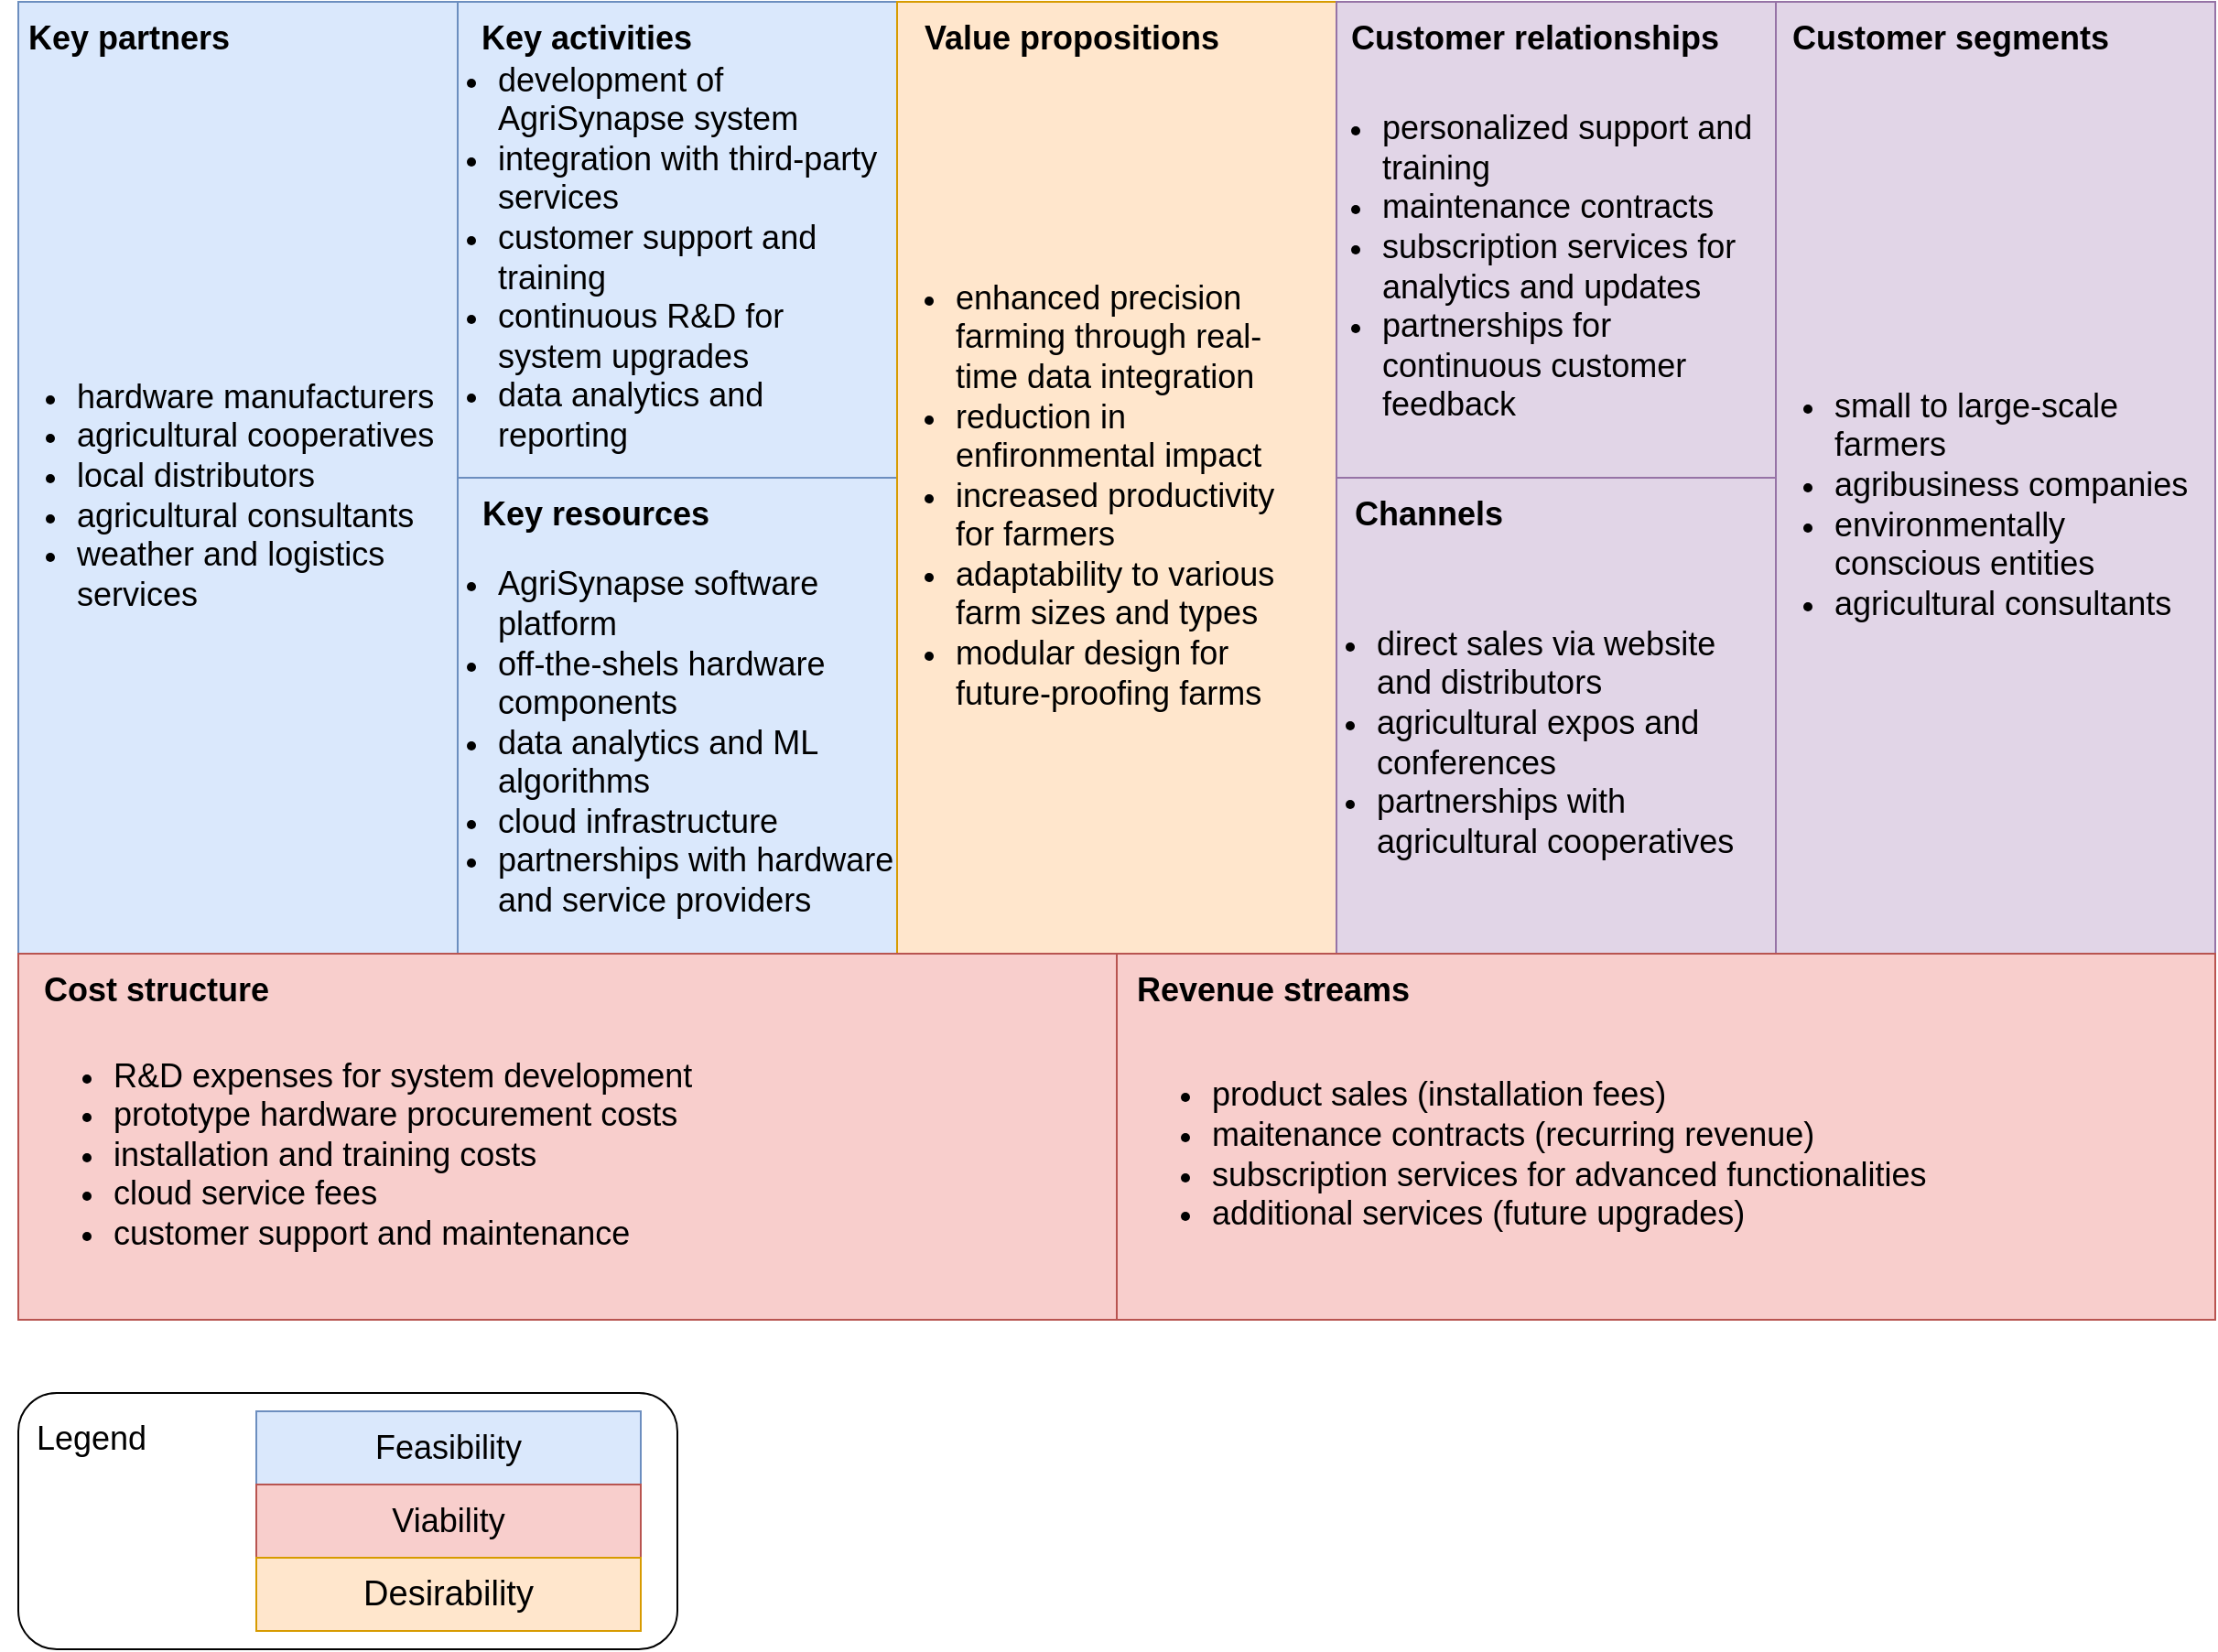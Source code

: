 <mxfile version="24.7.14">
  <diagram id="-1CgWh2PYSuFyLbN58qC" name="Page-1">
    <mxGraphModel dx="1313" dy="653" grid="1" gridSize="10" guides="1" tooltips="1" connect="1" arrows="1" fold="1" page="1" pageScale="1" pageWidth="850" pageHeight="1100" math="0" shadow="0">
      <root>
        <mxCell id="0" />
        <mxCell id="1" parent="0" />
        <mxCell id="32" value="" style="rounded=0;whiteSpace=wrap;html=1;fontSize=14;fillColor=#dae8fc;strokeColor=#6c8ebf;" parent="1" vertex="1">
          <mxGeometry x="160" y="120" width="240" height="520" as="geometry" />
        </mxCell>
        <mxCell id="48" value="Key partners" style="text;strokeColor=none;fillColor=none;html=1;fontSize=18;fontStyle=1;verticalAlign=middle;align=center;" parent="1" vertex="1">
          <mxGeometry x="170" y="120" width="100" height="40" as="geometry" />
        </mxCell>
        <mxCell id="49" value="" style="rounded=0;whiteSpace=wrap;html=1;fontSize=14;fillColor=#dae8fc;strokeColor=#6c8ebf;" parent="1" vertex="1">
          <mxGeometry x="400" y="120" width="240" height="260" as="geometry" />
        </mxCell>
        <mxCell id="50" value="" style="rounded=0;whiteSpace=wrap;html=1;fontSize=14;fillColor=#dae8fc;strokeColor=#6c8ebf;" parent="1" vertex="1">
          <mxGeometry x="400" y="380" width="240" height="260" as="geometry" />
        </mxCell>
        <mxCell id="51" value="" style="rounded=0;whiteSpace=wrap;html=1;fontSize=14;fillColor=#ffe6cc;strokeColor=#d79b00;" parent="1" vertex="1">
          <mxGeometry x="640" y="120" width="240" height="520" as="geometry" />
        </mxCell>
        <mxCell id="52" value="" style="rounded=0;whiteSpace=wrap;html=1;fontSize=14;fillColor=#e1d5e7;strokeColor=#9673a6;" parent="1" vertex="1">
          <mxGeometry x="880" y="120" width="240" height="260" as="geometry" />
        </mxCell>
        <mxCell id="53" value="" style="rounded=0;whiteSpace=wrap;html=1;fontSize=14;fillColor=#e1d5e7;strokeColor=#9673a6;" parent="1" vertex="1">
          <mxGeometry x="880" y="380" width="240" height="260" as="geometry" />
        </mxCell>
        <mxCell id="54" value="" style="rounded=0;whiteSpace=wrap;html=1;fontSize=14;fillColor=#e1d5e7;strokeColor=#9673a6;" parent="1" vertex="1">
          <mxGeometry x="1120" y="120" width="240" height="520" as="geometry" />
        </mxCell>
        <mxCell id="56" value="" style="rounded=0;whiteSpace=wrap;html=1;fontSize=14;fillColor=#f8cecc;strokeColor=#b85450;" parent="1" vertex="1">
          <mxGeometry x="160" y="640" width="600" height="200" as="geometry" />
        </mxCell>
        <mxCell id="57" value="" style="rounded=0;whiteSpace=wrap;html=1;fontSize=14;fillColor=#f8cecc;strokeColor=#b85450;" parent="1" vertex="1">
          <mxGeometry x="760" y="640" width="600" height="200" as="geometry" />
        </mxCell>
        <mxCell id="58" value="Cost structure" style="text;strokeColor=none;fillColor=none;html=1;fontSize=18;fontStyle=1;verticalAlign=middle;align=center;" parent="1" vertex="1">
          <mxGeometry x="170" y="640" width="130" height="40" as="geometry" />
        </mxCell>
        <mxCell id="59" value="Key activities" style="text;strokeColor=none;fillColor=none;html=1;fontSize=18;fontStyle=1;verticalAlign=middle;align=center;" parent="1" vertex="1">
          <mxGeometry x="420" y="120" width="100" height="40" as="geometry" />
        </mxCell>
        <mxCell id="60" value="Key resources" style="text;strokeColor=none;fillColor=none;html=1;fontSize=18;fontStyle=1;verticalAlign=middle;align=center;" parent="1" vertex="1">
          <mxGeometry x="425" y="380" width="100" height="40" as="geometry" />
        </mxCell>
        <mxCell id="61" value="Value propositions" style="text;strokeColor=none;fillColor=none;html=1;fontSize=18;fontStyle=1;verticalAlign=middle;align=center;" parent="1" vertex="1">
          <mxGeometry x="670" y="120" width="130" height="40" as="geometry" />
        </mxCell>
        <mxCell id="62" value="Customer segments" style="text;strokeColor=none;fillColor=none;html=1;fontSize=18;fontStyle=1;verticalAlign=middle;align=center;" parent="1" vertex="1">
          <mxGeometry x="1150" y="120" width="130" height="40" as="geometry" />
        </mxCell>
        <mxCell id="63" value="Customer relationships" style="text;strokeColor=none;fillColor=none;html=1;fontSize=18;fontStyle=1;verticalAlign=middle;align=center;" parent="1" vertex="1">
          <mxGeometry x="907.5" y="120" width="160" height="40" as="geometry" />
        </mxCell>
        <mxCell id="64" value="Channels" style="text;strokeColor=none;fillColor=none;html=1;fontSize=18;fontStyle=1;verticalAlign=middle;align=center;" parent="1" vertex="1">
          <mxGeometry x="880" y="380" width="100" height="40" as="geometry" />
        </mxCell>
        <mxCell id="65" value="Revenue streams" style="text;strokeColor=none;fillColor=none;html=1;fontSize=18;fontStyle=1;verticalAlign=middle;align=center;" parent="1" vertex="1">
          <mxGeometry x="770" y="640" width="150" height="40" as="geometry" />
        </mxCell>
        <mxCell id="66" value="&lt;ul style=&quot;font-size: 18px;&quot;&gt;&lt;li style=&quot;font-size: 18px;&quot;&gt;hardware manufacturers&lt;/li&gt;&lt;li style=&quot;font-size: 18px;&quot;&gt;agricultural cooperatives&lt;/li&gt;&lt;li style=&quot;font-size: 18px;&quot;&gt;local distributors&lt;/li&gt;&lt;li style=&quot;font-size: 18px;&quot;&gt;agricultural consultants&lt;/li&gt;&lt;li style=&quot;font-size: 18px;&quot;&gt;weather and logistics services&amp;nbsp;&lt;/li&gt;&lt;/ul&gt;" style="text;html=1;strokeColor=none;fillColor=none;align=left;verticalAlign=middle;whiteSpace=wrap;rounded=0;fontSize=18;" parent="1" vertex="1">
          <mxGeometry x="150" y="200" width="240" height="380" as="geometry" />
        </mxCell>
        <mxCell id="67" value="&lt;ul style=&quot;font-size: 18px;&quot;&gt;&lt;li style=&quot;font-size: 18px;&quot;&gt;enhanced precision farming through real-time data integration&lt;/li&gt;&lt;li style=&quot;font-size: 18px;&quot;&gt;reduction in enfironmental impact&lt;/li&gt;&lt;li style=&quot;font-size: 18px;&quot;&gt;increased productivity for farmers&lt;/li&gt;&lt;li style=&quot;font-size: 18px;&quot;&gt;adaptability to various farm sizes and types&lt;/li&gt;&lt;li style=&quot;font-size: 18px;&quot;&gt;modular design for future-proofing farms&lt;/li&gt;&lt;/ul&gt;" style="text;html=1;strokeColor=none;fillColor=none;align=left;verticalAlign=middle;whiteSpace=wrap;rounded=0;fontSize=18;" parent="1" vertex="1">
          <mxGeometry x="630" y="160" width="240" height="460" as="geometry" />
        </mxCell>
        <mxCell id="68" value="&lt;ul style=&quot;font-size: 18px;&quot;&gt;&lt;li style=&quot;font-size: 18px;&quot;&gt;&lt;font style=&quot;font-size: 18px;&quot;&gt;small to large-scale farmers&lt;/font&gt;&lt;/li&gt;&lt;li style=&quot;font-size: 18px;&quot;&gt;&lt;font style=&quot;font-size: 18px;&quot;&gt;agribusiness companies&lt;/font&gt;&lt;/li&gt;&lt;li style=&quot;font-size: 18px;&quot;&gt;&lt;font style=&quot;font-size: 18px;&quot;&gt;environmentally conscious entities&lt;/font&gt;&lt;/li&gt;&lt;li style=&quot;font-size: 18px;&quot;&gt;&lt;font style=&quot;font-size: 18px;&quot;&gt;agricultural consultants&lt;/font&gt;&lt;/li&gt;&lt;/ul&gt;" style="text;html=1;strokeColor=none;fillColor=none;align=left;verticalAlign=middle;whiteSpace=wrap;rounded=0;fontSize=18;" parent="1" vertex="1">
          <mxGeometry x="1110" y="170" width="240" height="450" as="geometry" />
        </mxCell>
        <mxCell id="70" value="&lt;ul style=&quot;font-size: 18px;&quot;&gt;&lt;li style=&quot;font-size: 18px;&quot;&gt;product sales (installation fees)&lt;/li&gt;&lt;li style=&quot;font-size: 18px;&quot;&gt;maitenance contracts (recurring revenue)&lt;/li&gt;&lt;li style=&quot;font-size: 18px;&quot;&gt;subscription services for advanced functionalities&lt;/li&gt;&lt;li style=&quot;font-size: 18px;&quot;&gt;additional services (future upgrades)&lt;/li&gt;&lt;/ul&gt;" style="text;html=1;strokeColor=none;fillColor=none;align=left;verticalAlign=middle;whiteSpace=wrap;rounded=0;fontSize=18;" parent="1" vertex="1">
          <mxGeometry x="770" y="670" width="572.5" height="160" as="geometry" />
        </mxCell>
        <mxCell id="71" value="&lt;ul style=&quot;font-size: 18px;&quot;&gt;&lt;li style=&quot;font-size: 18px;&quot;&gt;&lt;span style=&quot;background-color: initial; font-size: 18px;&quot;&gt;development of AgriSynapse system&lt;/span&gt;&lt;/li&gt;&lt;li style=&quot;font-size: 18px;&quot;&gt;&lt;span style=&quot;background-color: initial; font-size: 18px;&quot;&gt;integration with third-party services&lt;/span&gt;&lt;/li&gt;&lt;li style=&quot;font-size: 18px;&quot;&gt;&lt;span style=&quot;background-color: initial; font-size: 18px;&quot;&gt;customer support and training&lt;/span&gt;&lt;/li&gt;&lt;li style=&quot;font-size: 18px;&quot;&gt;&lt;span style=&quot;background-color: initial; font-size: 18px;&quot;&gt;continuous R&amp;amp;D for system upgrades&lt;/span&gt;&lt;/li&gt;&lt;li style=&quot;font-size: 18px;&quot;&gt;&lt;span style=&quot;background-color: initial; font-size: 18px;&quot;&gt;data analytics and reporting&lt;/span&gt;&lt;/li&gt;&lt;/ul&gt;" style="text;html=1;strokeColor=none;fillColor=none;align=left;verticalAlign=middle;whiteSpace=wrap;rounded=0;fontSize=18;" parent="1" vertex="1">
          <mxGeometry x="380" y="150" width="260" height="220" as="geometry" />
        </mxCell>
        <mxCell id="72" value="&lt;ul style=&quot;font-size: 18px;&quot;&gt;&lt;li style=&quot;font-size: 18px;&quot;&gt;personalized support and training&lt;/li&gt;&lt;li style=&quot;font-size: 18px;&quot;&gt;maintenance contracts&lt;/li&gt;&lt;li style=&quot;font-size: 18px;&quot;&gt;subscription services for analytics and updates&lt;/li&gt;&lt;li style=&quot;font-size: 18px;&quot;&gt;partnerships for continuous customer feedback&lt;/li&gt;&lt;/ul&gt;" style="text;html=1;strokeColor=none;fillColor=none;align=left;verticalAlign=middle;whiteSpace=wrap;rounded=0;fontSize=18;" parent="1" vertex="1">
          <mxGeometry x="862.5" y="160" width="250" height="210" as="geometry" />
        </mxCell>
        <mxCell id="73" value="&lt;ul style=&quot;font-size: 18px;&quot;&gt;&lt;li style=&quot;font-size: 18px;&quot;&gt;direct sales via website and distributors&lt;/li&gt;&lt;li style=&quot;font-size: 18px;&quot;&gt;agricultural expos and conferences&lt;/li&gt;&lt;li style=&quot;font-size: 18px;&quot;&gt;partnerships with agricultural cooperatives&lt;/li&gt;&lt;/ul&gt;" style="text;html=1;strokeColor=none;fillColor=none;align=left;verticalAlign=middle;whiteSpace=wrap;rounded=0;fontSize=18;" parent="1" vertex="1">
          <mxGeometry x="860" y="420" width="252.5" height="210" as="geometry" />
        </mxCell>
        <mxCell id="74" value="&lt;ul style=&quot;font-size: 18px;&quot;&gt;&lt;li style=&quot;font-size: 18px;&quot;&gt;R&amp;amp;D expenses for system development&lt;/li&gt;&lt;li style=&quot;font-size: 18px;&quot;&gt;prototype hardware procurement costs&lt;/li&gt;&lt;li style=&quot;font-size: 18px;&quot;&gt;installation and training costs&lt;/li&gt;&lt;li style=&quot;font-size: 18px;&quot;&gt;cloud service fees&lt;/li&gt;&lt;li style=&quot;font-size: 18px;&quot;&gt;customer support and maintenance&lt;/li&gt;&lt;/ul&gt;" style="text;html=1;strokeColor=none;fillColor=none;align=left;verticalAlign=middle;whiteSpace=wrap;rounded=0;fontSize=18;" parent="1" vertex="1">
          <mxGeometry x="170" y="670" width="570" height="160" as="geometry" />
        </mxCell>
        <mxCell id="75" value="&lt;ul style=&quot;font-size: 18px;&quot;&gt;&lt;li style=&quot;font-size: 18px;&quot;&gt;AgriSynapse software platform&lt;/li&gt;&lt;li style=&quot;font-size: 18px;&quot;&gt;off-the-shels hardware components&lt;/li&gt;&lt;li style=&quot;font-size: 18px;&quot;&gt;data analytics and ML algorithms&lt;/li&gt;&lt;li style=&quot;font-size: 18px;&quot;&gt;cloud infrastructure&lt;/li&gt;&lt;li style=&quot;font-size: 18px;&quot;&gt;partnerships with hardware and service providers&lt;/li&gt;&lt;/ul&gt;" style="text;html=1;strokeColor=none;fillColor=none;align=left;verticalAlign=middle;whiteSpace=wrap;rounded=0;fontSize=18;" parent="1" vertex="1">
          <mxGeometry x="380" y="440" width="260" height="170" as="geometry" />
        </mxCell>
        <mxCell id="76" value="" style="rounded=1;whiteSpace=wrap;html=1;" parent="1" vertex="1">
          <mxGeometry x="160" y="880" width="360" height="140" as="geometry" />
        </mxCell>
        <mxCell id="77" value="&lt;font style=&quot;font-size: 18px;&quot;&gt;Legend&lt;/font&gt;" style="text;html=1;strokeColor=none;fillColor=none;align=center;verticalAlign=middle;whiteSpace=wrap;rounded=0;" parent="1" vertex="1">
          <mxGeometry x="170" y="890" width="60" height="30" as="geometry" />
        </mxCell>
        <mxCell id="78" value="&lt;font style=&quot;font-size: 18px;&quot;&gt;Feasibility&lt;/font&gt;" style="rounded=0;whiteSpace=wrap;html=1;fontSize=14;fillColor=#dae8fc;strokeColor=#6c8ebf;" parent="1" vertex="1">
          <mxGeometry x="290" y="890" width="210" height="40" as="geometry" />
        </mxCell>
        <mxCell id="79" value="&lt;font style=&quot;font-size: 18px;&quot;&gt;Viability&lt;/font&gt;" style="rounded=0;whiteSpace=wrap;html=1;fontSize=14;fillColor=#f8cecc;strokeColor=#b85450;" parent="1" vertex="1">
          <mxGeometry x="290" y="930" width="210" height="40" as="geometry" />
        </mxCell>
        <mxCell id="80" value="&lt;font style=&quot;font-size: 19px;&quot;&gt;Desirability&lt;/font&gt;" style="rounded=0;whiteSpace=wrap;html=1;fontSize=14;fillColor=#ffe6cc;strokeColor=#d79b00;" parent="1" vertex="1">
          <mxGeometry x="290" y="970" width="210" height="40" as="geometry" />
        </mxCell>
      </root>
    </mxGraphModel>
  </diagram>
</mxfile>

